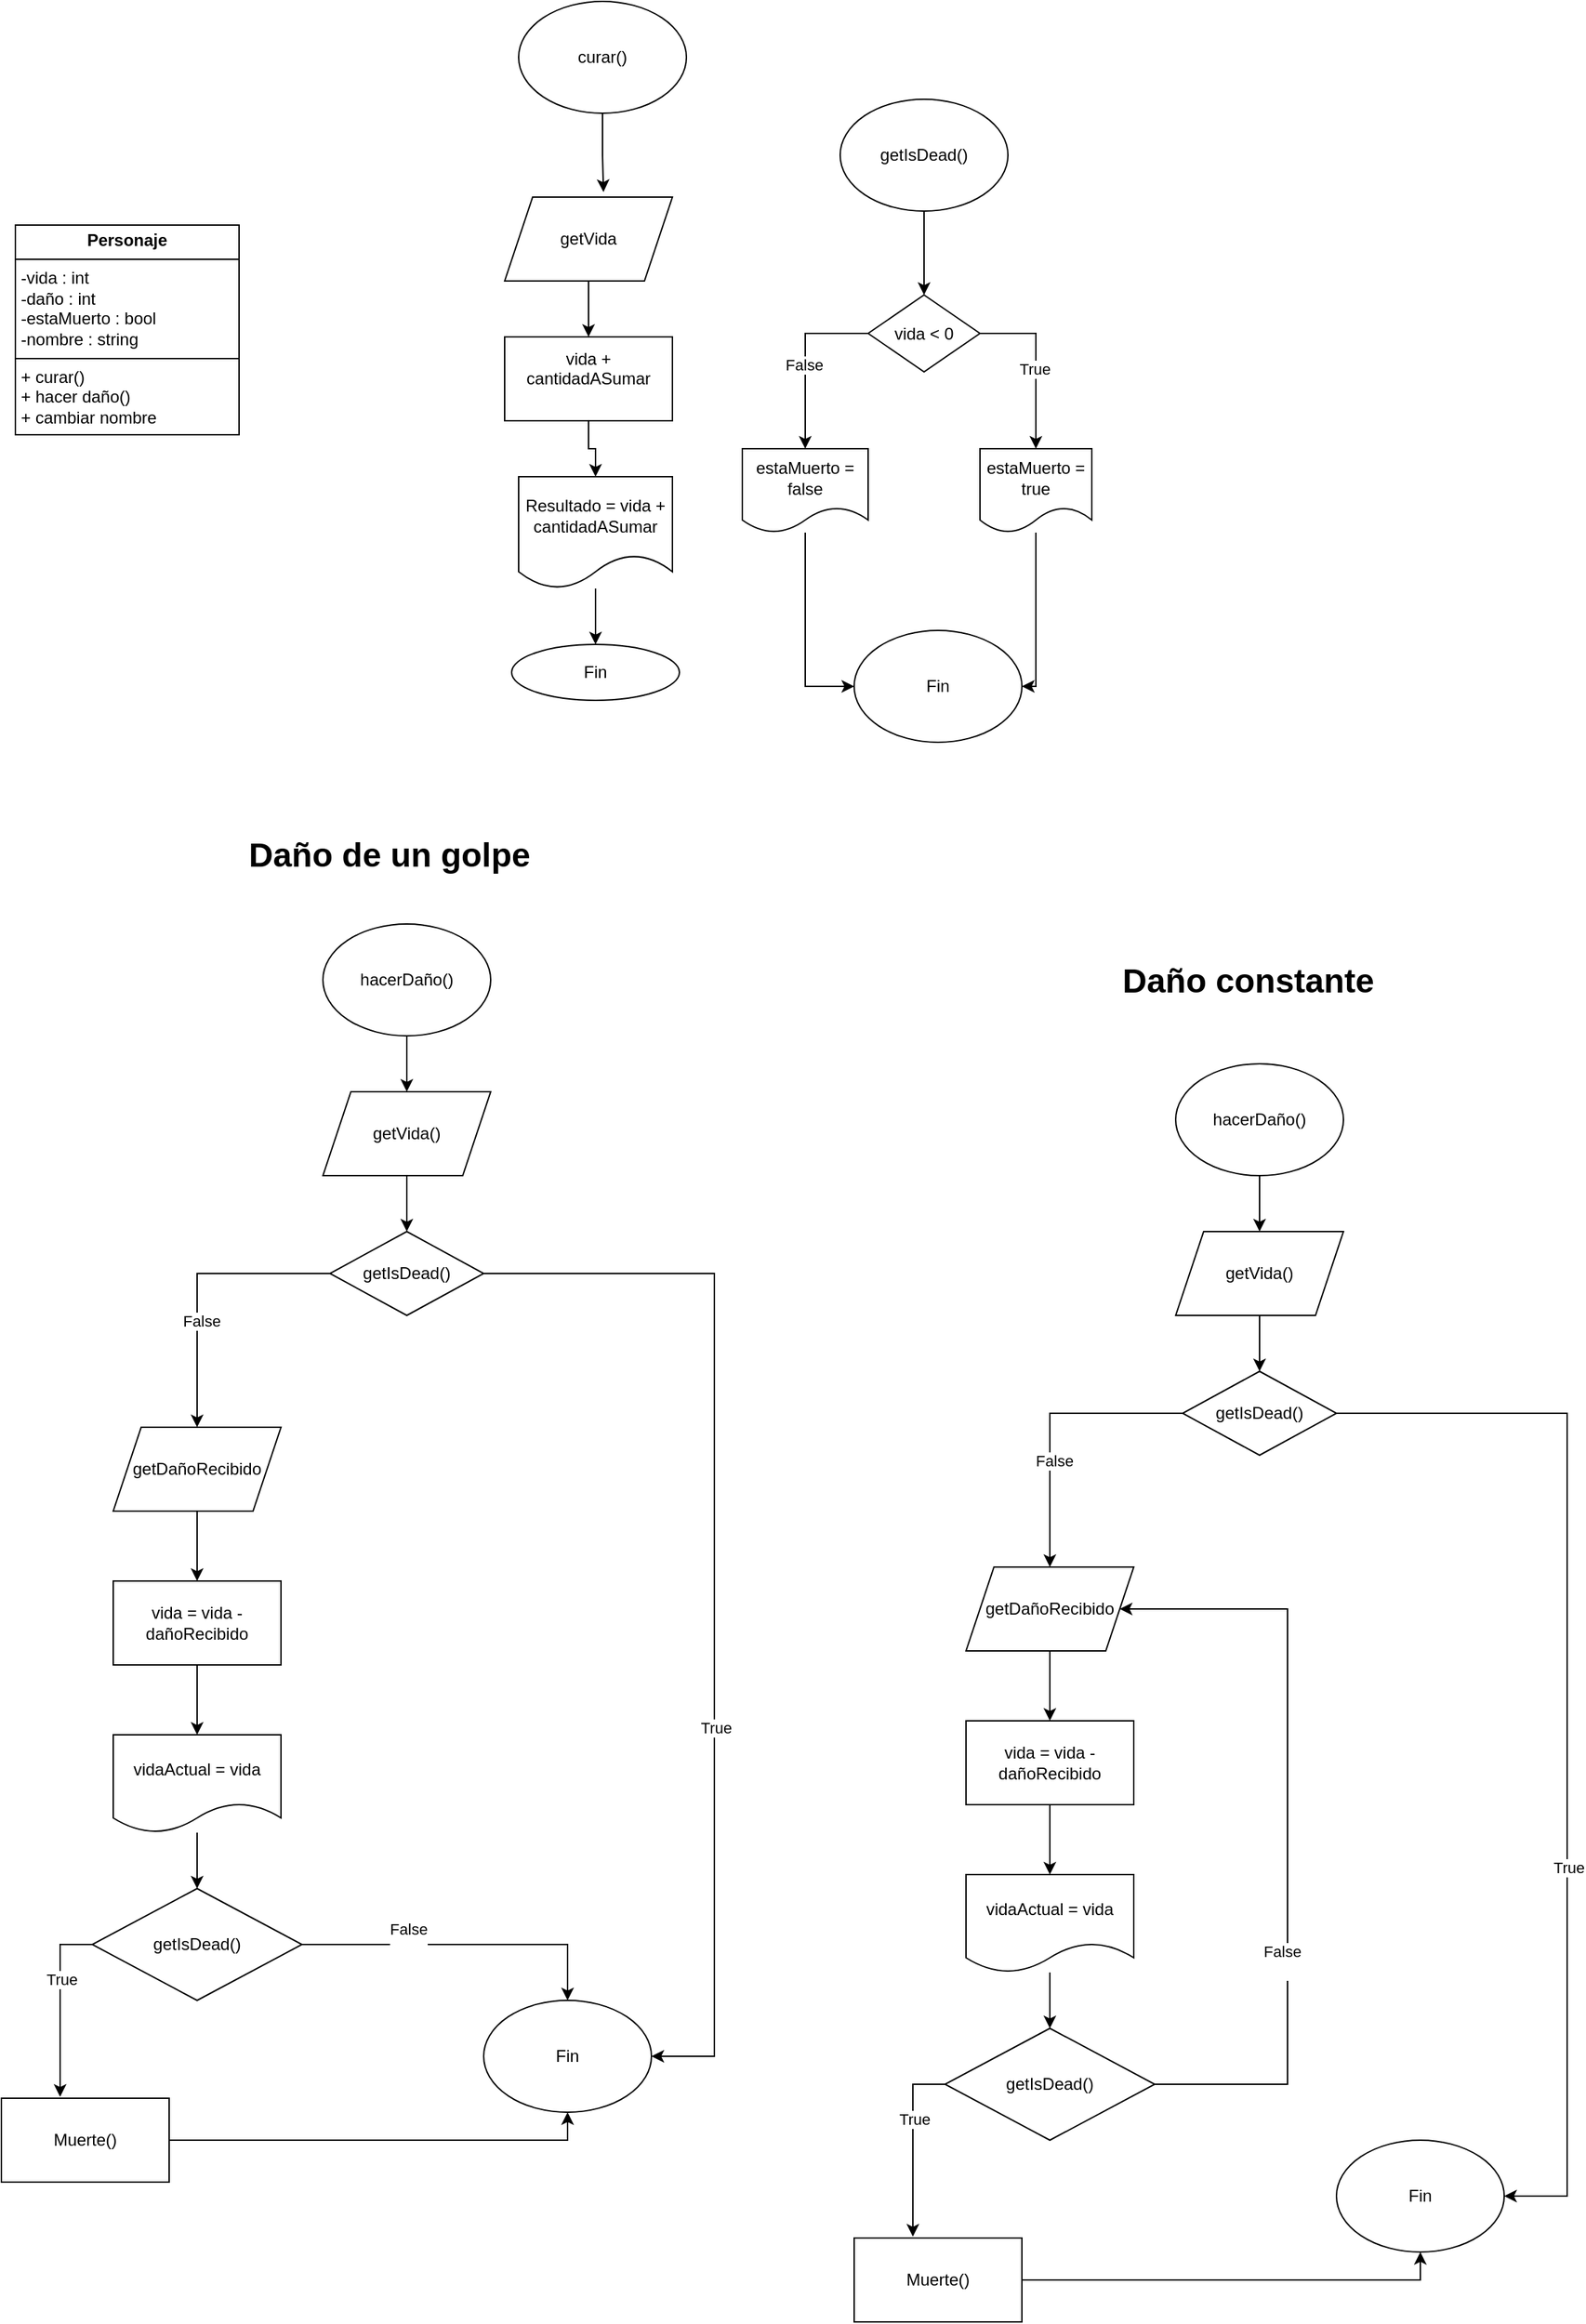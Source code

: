 <mxfile version="24.3.0" type="device">
  <diagram name="Página-1" id="4oZVq3s-SqyUW9YwgcVH">
    <mxGraphModel dx="1393" dy="758" grid="1" gridSize="10" guides="1" tooltips="1" connect="1" arrows="1" fold="1" page="1" pageScale="1" pageWidth="827" pageHeight="1169" math="0" shadow="0">
      <root>
        <mxCell id="0" />
        <mxCell id="1" parent="0" />
        <mxCell id="hCytQc41rhXUvgAOdrMq-3" value="&lt;p style=&quot;margin:0px;margin-top:4px;text-align:center;&quot;&gt;&lt;b&gt;Personaje&lt;/b&gt;&lt;/p&gt;&lt;hr size=&quot;1&quot; style=&quot;border-style:solid;&quot;&gt;&lt;p style=&quot;margin:0px;margin-left:4px;&quot;&gt;-vida : int&lt;/p&gt;&lt;p style=&quot;margin:0px;margin-left:4px;&quot;&gt;-daño : int&lt;/p&gt;&lt;p style=&quot;margin:0px;margin-left:4px;&quot;&gt;-estaMuerto : bool&lt;/p&gt;&lt;p style=&quot;margin:0px;margin-left:4px;&quot;&gt;-nombre : string&lt;/p&gt;&lt;hr size=&quot;1&quot; style=&quot;border-style:solid;&quot;&gt;&lt;p style=&quot;margin:0px;margin-left:4px;&quot;&gt;+ curar()&lt;/p&gt;&lt;p style=&quot;margin:0px;margin-left:4px;&quot;&gt;+ hacer daño()&lt;/p&gt;&lt;p style=&quot;margin:0px;margin-left:4px;&quot;&gt;+ cambiar nombre&lt;/p&gt;" style="verticalAlign=top;align=left;overflow=fill;html=1;whiteSpace=wrap;" parent="1" vertex="1">
          <mxGeometry x="30" y="170" width="160" height="150" as="geometry" />
        </mxCell>
        <mxCell id="hCytQc41rhXUvgAOdrMq-4" value="" style="ellipse;whiteSpace=wrap;html=1;" parent="1" vertex="1">
          <mxGeometry x="390" y="10" width="120" height="80" as="geometry" />
        </mxCell>
        <mxCell id="hCytQc41rhXUvgAOdrMq-5" value="curar()" style="text;html=1;align=center;verticalAlign=middle;whiteSpace=wrap;rounded=0;" parent="1" vertex="1">
          <mxGeometry x="420" y="35" width="60" height="30" as="geometry" />
        </mxCell>
        <mxCell id="hCytQc41rhXUvgAOdrMq-8" value="" style="shape=parallelogram;perimeter=parallelogramPerimeter;whiteSpace=wrap;html=1;fixedSize=1;" parent="1" vertex="1">
          <mxGeometry x="380" y="150" width="120" height="60" as="geometry" />
        </mxCell>
        <mxCell id="hCytQc41rhXUvgAOdrMq-9" style="edgeStyle=orthogonalEdgeStyle;rounded=0;orthogonalLoop=1;jettySize=auto;html=1;entryX=0.589;entryY=-0.061;entryDx=0;entryDy=0;entryPerimeter=0;" parent="1" source="hCytQc41rhXUvgAOdrMq-4" target="hCytQc41rhXUvgAOdrMq-8" edge="1">
          <mxGeometry relative="1" as="geometry" />
        </mxCell>
        <mxCell id="hCytQc41rhXUvgAOdrMq-10" value="getVida" style="text;html=1;align=center;verticalAlign=middle;whiteSpace=wrap;rounded=0;" parent="1" vertex="1">
          <mxGeometry x="410" y="165" width="60" height="30" as="geometry" />
        </mxCell>
        <mxCell id="hCytQc41rhXUvgAOdrMq-13" value="" style="rounded=0;whiteSpace=wrap;html=1;" parent="1" vertex="1">
          <mxGeometry x="380" y="250" width="120" height="60" as="geometry" />
        </mxCell>
        <mxCell id="hCytQc41rhXUvgAOdrMq-14" style="edgeStyle=orthogonalEdgeStyle;rounded=0;orthogonalLoop=1;jettySize=auto;html=1;entryX=0.5;entryY=0;entryDx=0;entryDy=0;" parent="1" source="hCytQc41rhXUvgAOdrMq-8" target="hCytQc41rhXUvgAOdrMq-13" edge="1">
          <mxGeometry relative="1" as="geometry" />
        </mxCell>
        <mxCell id="hCytQc41rhXUvgAOdrMq-15" value="vida + cantidadASumar&lt;div&gt;&lt;br&gt;&lt;/div&gt;" style="text;html=1;align=center;verticalAlign=middle;whiteSpace=wrap;rounded=0;" parent="1" vertex="1">
          <mxGeometry x="410" y="265" width="60" height="30" as="geometry" />
        </mxCell>
        <mxCell id="hCytQc41rhXUvgAOdrMq-20" style="edgeStyle=orthogonalEdgeStyle;rounded=0;orthogonalLoop=1;jettySize=auto;html=1;entryX=0.5;entryY=0;entryDx=0;entryDy=0;" parent="1" source="hCytQc41rhXUvgAOdrMq-16" target="hCytQc41rhXUvgAOdrMq-18" edge="1">
          <mxGeometry relative="1" as="geometry" />
        </mxCell>
        <mxCell id="hCytQc41rhXUvgAOdrMq-16" value="Resultado = vida + cantidadASumar" style="shape=document;whiteSpace=wrap;html=1;boundedLbl=1;" parent="1" vertex="1">
          <mxGeometry x="390" y="350" width="110" height="80" as="geometry" />
        </mxCell>
        <mxCell id="hCytQc41rhXUvgAOdrMq-17" style="edgeStyle=orthogonalEdgeStyle;rounded=0;orthogonalLoop=1;jettySize=auto;html=1;entryX=0.5;entryY=0;entryDx=0;entryDy=0;exitX=0.5;exitY=1;exitDx=0;exitDy=0;" parent="1" source="hCytQc41rhXUvgAOdrMq-13" target="hCytQc41rhXUvgAOdrMq-16" edge="1">
          <mxGeometry relative="1" as="geometry" />
        </mxCell>
        <mxCell id="hCytQc41rhXUvgAOdrMq-18" value="Fin" style="ellipse;whiteSpace=wrap;html=1;" parent="1" vertex="1">
          <mxGeometry x="385" y="470" width="120" height="40" as="geometry" />
        </mxCell>
        <mxCell id="hCytQc41rhXUvgAOdrMq-28" style="edgeStyle=orthogonalEdgeStyle;rounded=0;orthogonalLoop=1;jettySize=auto;html=1;entryX=0.5;entryY=0;entryDx=0;entryDy=0;" parent="1" source="hCytQc41rhXUvgAOdrMq-22" target="hCytQc41rhXUvgAOdrMq-23" edge="1">
          <mxGeometry relative="1" as="geometry">
            <Array as="points">
              <mxPoint x="595" y="247" />
            </Array>
          </mxGeometry>
        </mxCell>
        <mxCell id="hCytQc41rhXUvgAOdrMq-44" value="False" style="edgeLabel;html=1;align=center;verticalAlign=middle;resizable=0;points=[];" parent="hCytQc41rhXUvgAOdrMq-28" connectable="0" vertex="1">
          <mxGeometry x="0.05" y="-1" relative="1" as="geometry">
            <mxPoint as="offset" />
          </mxGeometry>
        </mxCell>
        <mxCell id="hCytQc41rhXUvgAOdrMq-29" style="edgeStyle=orthogonalEdgeStyle;rounded=0;orthogonalLoop=1;jettySize=auto;html=1;entryX=0.5;entryY=0;entryDx=0;entryDy=0;" parent="1" source="hCytQc41rhXUvgAOdrMq-22" target="hCytQc41rhXUvgAOdrMq-27" edge="1">
          <mxGeometry relative="1" as="geometry">
            <Array as="points">
              <mxPoint x="760" y="247" />
            </Array>
          </mxGeometry>
        </mxCell>
        <mxCell id="hCytQc41rhXUvgAOdrMq-43" value="True" style="edgeLabel;html=1;align=center;verticalAlign=middle;resizable=0;points=[];" parent="hCytQc41rhXUvgAOdrMq-29" connectable="0" vertex="1">
          <mxGeometry x="0.068" y="-1" relative="1" as="geometry">
            <mxPoint as="offset" />
          </mxGeometry>
        </mxCell>
        <mxCell id="hCytQc41rhXUvgAOdrMq-22" value="vida &amp;lt; 0" style="rhombus;whiteSpace=wrap;html=1;" parent="1" vertex="1">
          <mxGeometry x="640" y="220" width="80" height="55" as="geometry" />
        </mxCell>
        <mxCell id="hCytQc41rhXUvgAOdrMq-31" style="edgeStyle=orthogonalEdgeStyle;rounded=0;orthogonalLoop=1;jettySize=auto;html=1;entryX=0;entryY=0.5;entryDx=0;entryDy=0;" parent="1" source="hCytQc41rhXUvgAOdrMq-23" target="hCytQc41rhXUvgAOdrMq-30" edge="1">
          <mxGeometry relative="1" as="geometry" />
        </mxCell>
        <mxCell id="hCytQc41rhXUvgAOdrMq-23" value="estaMuerto = false" style="shape=document;whiteSpace=wrap;html=1;boundedLbl=1;" parent="1" vertex="1">
          <mxGeometry x="550" y="330" width="90" height="60" as="geometry" />
        </mxCell>
        <mxCell id="hCytQc41rhXUvgAOdrMq-32" style="edgeStyle=orthogonalEdgeStyle;rounded=0;orthogonalLoop=1;jettySize=auto;html=1;entryX=1;entryY=0.5;entryDx=0;entryDy=0;" parent="1" source="hCytQc41rhXUvgAOdrMq-27" target="hCytQc41rhXUvgAOdrMq-30" edge="1">
          <mxGeometry relative="1" as="geometry">
            <Array as="points">
              <mxPoint x="760" y="500" />
            </Array>
          </mxGeometry>
        </mxCell>
        <mxCell id="hCytQc41rhXUvgAOdrMq-27" value="estaMuerto = true" style="shape=document;whiteSpace=wrap;html=1;boundedLbl=1;" parent="1" vertex="1">
          <mxGeometry x="720" y="330" width="80" height="60" as="geometry" />
        </mxCell>
        <mxCell id="hCytQc41rhXUvgAOdrMq-30" value="Fin" style="ellipse;whiteSpace=wrap;html=1;" parent="1" vertex="1">
          <mxGeometry x="630" y="460" width="120" height="80" as="geometry" />
        </mxCell>
        <mxCell id="hCytQc41rhXUvgAOdrMq-34" style="edgeStyle=orthogonalEdgeStyle;rounded=0;orthogonalLoop=1;jettySize=auto;html=1;entryX=0.5;entryY=0;entryDx=0;entryDy=0;" parent="1" source="hCytQc41rhXUvgAOdrMq-33" target="hCytQc41rhXUvgAOdrMq-22" edge="1">
          <mxGeometry relative="1" as="geometry" />
        </mxCell>
        <mxCell id="hCytQc41rhXUvgAOdrMq-33" value="getIsDead()" style="ellipse;whiteSpace=wrap;html=1;" parent="1" vertex="1">
          <mxGeometry x="620" y="80" width="120" height="80" as="geometry" />
        </mxCell>
        <mxCell id="hCytQc41rhXUvgAOdrMq-37" style="edgeStyle=orthogonalEdgeStyle;rounded=0;orthogonalLoop=1;jettySize=auto;html=1;entryX=0.5;entryY=0;entryDx=0;entryDy=0;" parent="1" source="hCytQc41rhXUvgAOdrMq-35" target="hCytQc41rhXUvgAOdrMq-36" edge="1">
          <mxGeometry relative="1" as="geometry" />
        </mxCell>
        <mxCell id="hCytQc41rhXUvgAOdrMq-35" value="hacerDaño()" style="ellipse;whiteSpace=wrap;html=1;" parent="1" vertex="1">
          <mxGeometry x="250" y="670" width="120" height="80" as="geometry" />
        </mxCell>
        <mxCell id="hCytQc41rhXUvgAOdrMq-42" style="edgeStyle=orthogonalEdgeStyle;rounded=0;orthogonalLoop=1;jettySize=auto;html=1;entryX=0.5;entryY=0;entryDx=0;entryDy=0;" parent="1" source="hCytQc41rhXUvgAOdrMq-36" target="hCytQc41rhXUvgAOdrMq-38" edge="1">
          <mxGeometry relative="1" as="geometry" />
        </mxCell>
        <mxCell id="hCytQc41rhXUvgAOdrMq-36" value="getVida()" style="shape=parallelogram;perimeter=parallelogramPerimeter;whiteSpace=wrap;html=1;fixedSize=1;" parent="1" vertex="1">
          <mxGeometry x="250" y="790" width="120" height="60" as="geometry" />
        </mxCell>
        <mxCell id="hCytQc41rhXUvgAOdrMq-39" style="edgeStyle=orthogonalEdgeStyle;rounded=0;orthogonalLoop=1;jettySize=auto;html=1;entryX=0.5;entryY=0;entryDx=0;entryDy=0;" parent="1" source="hCytQc41rhXUvgAOdrMq-38" target="hCytQc41rhXUvgAOdrMq-48" edge="1">
          <mxGeometry relative="1" as="geometry">
            <mxPoint x="160" y="1030" as="targetPoint" />
          </mxGeometry>
        </mxCell>
        <mxCell id="hCytQc41rhXUvgAOdrMq-46" value="False" style="edgeLabel;html=1;align=center;verticalAlign=middle;resizable=0;points=[];" parent="hCytQc41rhXUvgAOdrMq-39" connectable="0" vertex="1">
          <mxGeometry x="0.256" y="3" relative="1" as="geometry">
            <mxPoint as="offset" />
          </mxGeometry>
        </mxCell>
        <mxCell id="hCytQc41rhXUvgAOdrMq-41" style="edgeStyle=orthogonalEdgeStyle;rounded=0;orthogonalLoop=1;jettySize=auto;html=1;entryX=1;entryY=0.5;entryDx=0;entryDy=0;exitX=1;exitY=0.5;exitDx=0;exitDy=0;" parent="1" source="hCytQc41rhXUvgAOdrMq-38" target="hCytQc41rhXUvgAOdrMq-53" edge="1">
          <mxGeometry relative="1" as="geometry">
            <mxPoint x="450" y="1030" as="targetPoint" />
            <Array as="points">
              <mxPoint x="530" y="920" />
              <mxPoint x="530" y="1480" />
            </Array>
          </mxGeometry>
        </mxCell>
        <mxCell id="hCytQc41rhXUvgAOdrMq-45" value="True" style="edgeLabel;html=1;align=center;verticalAlign=middle;resizable=0;points=[];" parent="hCytQc41rhXUvgAOdrMq-41" connectable="0" vertex="1">
          <mxGeometry x="0.271" y="1" relative="1" as="geometry">
            <mxPoint as="offset" />
          </mxGeometry>
        </mxCell>
        <mxCell id="hCytQc41rhXUvgAOdrMq-38" value="getIsDead()" style="rhombus;whiteSpace=wrap;html=1;" parent="1" vertex="1">
          <mxGeometry x="255" y="890" width="110" height="60" as="geometry" />
        </mxCell>
        <mxCell id="hCytQc41rhXUvgAOdrMq-50" style="edgeStyle=orthogonalEdgeStyle;rounded=0;orthogonalLoop=1;jettySize=auto;html=1;entryX=0.5;entryY=0;entryDx=0;entryDy=0;" parent="1" source="hCytQc41rhXUvgAOdrMq-48" target="hCytQc41rhXUvgAOdrMq-49" edge="1">
          <mxGeometry relative="1" as="geometry" />
        </mxCell>
        <mxCell id="hCytQc41rhXUvgAOdrMq-48" value="getDañoRecibido" style="shape=parallelogram;perimeter=parallelogramPerimeter;whiteSpace=wrap;html=1;fixedSize=1;" parent="1" vertex="1">
          <mxGeometry x="100" y="1030" width="120" height="60" as="geometry" />
        </mxCell>
        <mxCell id="hCytQc41rhXUvgAOdrMq-52" style="edgeStyle=orthogonalEdgeStyle;rounded=0;orthogonalLoop=1;jettySize=auto;html=1;entryX=0.5;entryY=0;entryDx=0;entryDy=0;" parent="1" source="hCytQc41rhXUvgAOdrMq-49" target="hCytQc41rhXUvgAOdrMq-51" edge="1">
          <mxGeometry relative="1" as="geometry" />
        </mxCell>
        <mxCell id="hCytQc41rhXUvgAOdrMq-49" value="vida = vida - dañoRecibido" style="rounded=0;whiteSpace=wrap;html=1;" parent="1" vertex="1">
          <mxGeometry x="100" y="1140" width="120" height="60" as="geometry" />
        </mxCell>
        <mxCell id="hCytQc41rhXUvgAOdrMq-73" style="edgeStyle=orthogonalEdgeStyle;rounded=0;orthogonalLoop=1;jettySize=auto;html=1;" parent="1" source="hCytQc41rhXUvgAOdrMq-51" target="hCytQc41rhXUvgAOdrMq-72" edge="1">
          <mxGeometry relative="1" as="geometry" />
        </mxCell>
        <mxCell id="hCytQc41rhXUvgAOdrMq-51" value="vidaActual = vida" style="shape=document;whiteSpace=wrap;html=1;boundedLbl=1;" parent="1" vertex="1">
          <mxGeometry x="100" y="1250" width="120" height="70" as="geometry" />
        </mxCell>
        <mxCell id="hCytQc41rhXUvgAOdrMq-53" value="Fin" style="ellipse;whiteSpace=wrap;html=1;" parent="1" vertex="1">
          <mxGeometry x="365" y="1440" width="120" height="80" as="geometry" />
        </mxCell>
        <mxCell id="hCytQc41rhXUvgAOdrMq-78" style="edgeStyle=orthogonalEdgeStyle;rounded=0;orthogonalLoop=1;jettySize=auto;html=1;entryX=0.5;entryY=0;entryDx=0;entryDy=0;" parent="1" source="hCytQc41rhXUvgAOdrMq-72" target="hCytQc41rhXUvgAOdrMq-53" edge="1">
          <mxGeometry relative="1" as="geometry" />
        </mxCell>
        <mxCell id="hCytQc41rhXUvgAOdrMq-79" value="False&lt;div&gt;&lt;br&gt;&lt;/div&gt;" style="edgeLabel;html=1;align=center;verticalAlign=middle;resizable=0;points=[];" parent="hCytQc41rhXUvgAOdrMq-78" connectable="0" vertex="1">
          <mxGeometry x="-0.339" y="4" relative="1" as="geometry">
            <mxPoint as="offset" />
          </mxGeometry>
        </mxCell>
        <mxCell id="hCytQc41rhXUvgAOdrMq-72" value="getIsDead()" style="rhombus;whiteSpace=wrap;html=1;" parent="1" vertex="1">
          <mxGeometry x="85" y="1360" width="150" height="80" as="geometry" />
        </mxCell>
        <mxCell id="hCytQc41rhXUvgAOdrMq-77" style="edgeStyle=orthogonalEdgeStyle;rounded=0;orthogonalLoop=1;jettySize=auto;html=1;entryX=0.5;entryY=1;entryDx=0;entryDy=0;" parent="1" source="hCytQc41rhXUvgAOdrMq-74" target="hCytQc41rhXUvgAOdrMq-53" edge="1">
          <mxGeometry relative="1" as="geometry" />
        </mxCell>
        <mxCell id="hCytQc41rhXUvgAOdrMq-74" value="Muerte()" style="rounded=0;whiteSpace=wrap;html=1;" parent="1" vertex="1">
          <mxGeometry x="20" y="1510" width="120" height="60" as="geometry" />
        </mxCell>
        <mxCell id="hCytQc41rhXUvgAOdrMq-75" style="edgeStyle=orthogonalEdgeStyle;rounded=0;orthogonalLoop=1;jettySize=auto;html=1;entryX=0.35;entryY=-0.017;entryDx=0;entryDy=0;entryPerimeter=0;" parent="1" source="hCytQc41rhXUvgAOdrMq-72" target="hCytQc41rhXUvgAOdrMq-74" edge="1">
          <mxGeometry relative="1" as="geometry">
            <Array as="points">
              <mxPoint x="62" y="1400" />
            </Array>
          </mxGeometry>
        </mxCell>
        <mxCell id="hCytQc41rhXUvgAOdrMq-76" value="True" style="edgeLabel;html=1;align=center;verticalAlign=middle;resizable=0;points=[];" parent="hCytQc41rhXUvgAOdrMq-75" connectable="0" vertex="1">
          <mxGeometry x="-0.279" y="1" relative="1" as="geometry">
            <mxPoint as="offset" />
          </mxGeometry>
        </mxCell>
        <mxCell id="hCytQc41rhXUvgAOdrMq-80" style="edgeStyle=orthogonalEdgeStyle;rounded=0;orthogonalLoop=1;jettySize=auto;html=1;entryX=0.5;entryY=0;entryDx=0;entryDy=0;" parent="1" source="hCytQc41rhXUvgAOdrMq-81" target="hCytQc41rhXUvgAOdrMq-83" edge="1">
          <mxGeometry relative="1" as="geometry" />
        </mxCell>
        <mxCell id="hCytQc41rhXUvgAOdrMq-81" value="hacerDaño()" style="ellipse;whiteSpace=wrap;html=1;" parent="1" vertex="1">
          <mxGeometry x="860" y="770" width="120" height="80" as="geometry" />
        </mxCell>
        <mxCell id="hCytQc41rhXUvgAOdrMq-82" style="edgeStyle=orthogonalEdgeStyle;rounded=0;orthogonalLoop=1;jettySize=auto;html=1;entryX=0.5;entryY=0;entryDx=0;entryDy=0;" parent="1" source="hCytQc41rhXUvgAOdrMq-83" target="hCytQc41rhXUvgAOdrMq-88" edge="1">
          <mxGeometry relative="1" as="geometry" />
        </mxCell>
        <mxCell id="hCytQc41rhXUvgAOdrMq-83" value="getVida()" style="shape=parallelogram;perimeter=parallelogramPerimeter;whiteSpace=wrap;html=1;fixedSize=1;" parent="1" vertex="1">
          <mxGeometry x="860" y="890" width="120" height="60" as="geometry" />
        </mxCell>
        <mxCell id="hCytQc41rhXUvgAOdrMq-84" style="edgeStyle=orthogonalEdgeStyle;rounded=0;orthogonalLoop=1;jettySize=auto;html=1;entryX=0.5;entryY=0;entryDx=0;entryDy=0;" parent="1" source="hCytQc41rhXUvgAOdrMq-88" target="hCytQc41rhXUvgAOdrMq-90" edge="1">
          <mxGeometry relative="1" as="geometry">
            <mxPoint x="770" y="1130" as="targetPoint" />
          </mxGeometry>
        </mxCell>
        <mxCell id="hCytQc41rhXUvgAOdrMq-85" value="False" style="edgeLabel;html=1;align=center;verticalAlign=middle;resizable=0;points=[];" parent="hCytQc41rhXUvgAOdrMq-84" connectable="0" vertex="1">
          <mxGeometry x="0.256" y="3" relative="1" as="geometry">
            <mxPoint as="offset" />
          </mxGeometry>
        </mxCell>
        <mxCell id="hCytQc41rhXUvgAOdrMq-86" style="edgeStyle=orthogonalEdgeStyle;rounded=0;orthogonalLoop=1;jettySize=auto;html=1;entryX=1;entryY=0.5;entryDx=0;entryDy=0;exitX=1;exitY=0.5;exitDx=0;exitDy=0;" parent="1" source="hCytQc41rhXUvgAOdrMq-88" target="hCytQc41rhXUvgAOdrMq-95" edge="1">
          <mxGeometry relative="1" as="geometry">
            <mxPoint x="1060" y="1130" as="targetPoint" />
            <Array as="points">
              <mxPoint x="1140" y="1020" />
              <mxPoint x="1140" y="1580" />
            </Array>
          </mxGeometry>
        </mxCell>
        <mxCell id="hCytQc41rhXUvgAOdrMq-87" value="True" style="edgeLabel;html=1;align=center;verticalAlign=middle;resizable=0;points=[];" parent="hCytQc41rhXUvgAOdrMq-86" connectable="0" vertex="1">
          <mxGeometry x="0.271" y="1" relative="1" as="geometry">
            <mxPoint as="offset" />
          </mxGeometry>
        </mxCell>
        <mxCell id="hCytQc41rhXUvgAOdrMq-88" value="getIsDead()" style="rhombus;whiteSpace=wrap;html=1;" parent="1" vertex="1">
          <mxGeometry x="865" y="990" width="110" height="60" as="geometry" />
        </mxCell>
        <mxCell id="hCytQc41rhXUvgAOdrMq-89" style="edgeStyle=orthogonalEdgeStyle;rounded=0;orthogonalLoop=1;jettySize=auto;html=1;entryX=0.5;entryY=0;entryDx=0;entryDy=0;" parent="1" source="hCytQc41rhXUvgAOdrMq-90" target="hCytQc41rhXUvgAOdrMq-92" edge="1">
          <mxGeometry relative="1" as="geometry" />
        </mxCell>
        <mxCell id="hCytQc41rhXUvgAOdrMq-90" value="getDañoRecibido" style="shape=parallelogram;perimeter=parallelogramPerimeter;whiteSpace=wrap;html=1;fixedSize=1;" parent="1" vertex="1">
          <mxGeometry x="710" y="1130" width="120" height="60" as="geometry" />
        </mxCell>
        <mxCell id="hCytQc41rhXUvgAOdrMq-91" style="edgeStyle=orthogonalEdgeStyle;rounded=0;orthogonalLoop=1;jettySize=auto;html=1;entryX=0.5;entryY=0;entryDx=0;entryDy=0;" parent="1" source="hCytQc41rhXUvgAOdrMq-92" target="hCytQc41rhXUvgAOdrMq-94" edge="1">
          <mxGeometry relative="1" as="geometry" />
        </mxCell>
        <mxCell id="hCytQc41rhXUvgAOdrMq-92" value="vida = vida - dañoRecibido" style="rounded=0;whiteSpace=wrap;html=1;" parent="1" vertex="1">
          <mxGeometry x="710" y="1240" width="120" height="60" as="geometry" />
        </mxCell>
        <mxCell id="hCytQc41rhXUvgAOdrMq-93" style="edgeStyle=orthogonalEdgeStyle;rounded=0;orthogonalLoop=1;jettySize=auto;html=1;" parent="1" source="hCytQc41rhXUvgAOdrMq-94" target="hCytQc41rhXUvgAOdrMq-98" edge="1">
          <mxGeometry relative="1" as="geometry" />
        </mxCell>
        <mxCell id="hCytQc41rhXUvgAOdrMq-94" value="vidaActual = vida" style="shape=document;whiteSpace=wrap;html=1;boundedLbl=1;" parent="1" vertex="1">
          <mxGeometry x="710" y="1350" width="120" height="70" as="geometry" />
        </mxCell>
        <mxCell id="hCytQc41rhXUvgAOdrMq-95" value="Fin" style="ellipse;whiteSpace=wrap;html=1;" parent="1" vertex="1">
          <mxGeometry x="975" y="1540" width="120" height="80" as="geometry" />
        </mxCell>
        <mxCell id="hCytQc41rhXUvgAOdrMq-96" style="edgeStyle=orthogonalEdgeStyle;rounded=0;orthogonalLoop=1;jettySize=auto;html=1;entryX=1;entryY=0.5;entryDx=0;entryDy=0;" parent="1" source="hCytQc41rhXUvgAOdrMq-98" target="hCytQc41rhXUvgAOdrMq-90" edge="1">
          <mxGeometry relative="1" as="geometry">
            <mxPoint x="940" y="1160" as="targetPoint" />
            <Array as="points">
              <mxPoint x="940" y="1500" />
              <mxPoint x="940" y="1160" />
            </Array>
          </mxGeometry>
        </mxCell>
        <mxCell id="hCytQc41rhXUvgAOdrMq-97" value="False&lt;div&gt;&lt;br&gt;&lt;/div&gt;" style="edgeLabel;html=1;align=center;verticalAlign=middle;resizable=0;points=[];" parent="hCytQc41rhXUvgAOdrMq-96" connectable="0" vertex="1">
          <mxGeometry x="-0.339" y="4" relative="1" as="geometry">
            <mxPoint as="offset" />
          </mxGeometry>
        </mxCell>
        <mxCell id="hCytQc41rhXUvgAOdrMq-98" value="getIsDead()" style="rhombus;whiteSpace=wrap;html=1;" parent="1" vertex="1">
          <mxGeometry x="695" y="1460" width="150" height="80" as="geometry" />
        </mxCell>
        <mxCell id="hCytQc41rhXUvgAOdrMq-99" style="edgeStyle=orthogonalEdgeStyle;rounded=0;orthogonalLoop=1;jettySize=auto;html=1;entryX=0.5;entryY=1;entryDx=0;entryDy=0;" parent="1" source="hCytQc41rhXUvgAOdrMq-100" target="hCytQc41rhXUvgAOdrMq-95" edge="1">
          <mxGeometry relative="1" as="geometry" />
        </mxCell>
        <mxCell id="hCytQc41rhXUvgAOdrMq-100" value="Muerte()" style="rounded=0;whiteSpace=wrap;html=1;" parent="1" vertex="1">
          <mxGeometry x="630" y="1610" width="120" height="60" as="geometry" />
        </mxCell>
        <mxCell id="hCytQc41rhXUvgAOdrMq-101" style="edgeStyle=orthogonalEdgeStyle;rounded=0;orthogonalLoop=1;jettySize=auto;html=1;entryX=0.35;entryY=-0.017;entryDx=0;entryDy=0;entryPerimeter=0;" parent="1" source="hCytQc41rhXUvgAOdrMq-98" target="hCytQc41rhXUvgAOdrMq-100" edge="1">
          <mxGeometry relative="1" as="geometry">
            <Array as="points">
              <mxPoint x="672" y="1500" />
            </Array>
          </mxGeometry>
        </mxCell>
        <mxCell id="hCytQc41rhXUvgAOdrMq-102" value="True" style="edgeLabel;html=1;align=center;verticalAlign=middle;resizable=0;points=[];" parent="hCytQc41rhXUvgAOdrMq-101" connectable="0" vertex="1">
          <mxGeometry x="-0.279" y="1" relative="1" as="geometry">
            <mxPoint as="offset" />
          </mxGeometry>
        </mxCell>
        <mxCell id="hCytQc41rhXUvgAOdrMq-105" value="&lt;h1 style=&quot;margin-top: 0px;&quot;&gt;Daño de un golpe&lt;/h1&gt;&lt;div&gt;&lt;br&gt;&lt;/div&gt;" style="text;html=1;whiteSpace=wrap;overflow=hidden;rounded=0;" parent="1" vertex="1">
          <mxGeometry x="195" y="600" width="215" height="50" as="geometry" />
        </mxCell>
        <mxCell id="hCytQc41rhXUvgAOdrMq-106" value="&lt;h1 style=&quot;margin-top: 0px;&quot;&gt;&lt;span style=&quot;background-color: initial;&quot;&gt;Daño constante&lt;/span&gt;&lt;br&gt;&lt;/h1&gt;" style="text;html=1;whiteSpace=wrap;overflow=hidden;rounded=0;" parent="1" vertex="1">
          <mxGeometry x="820" y="690" width="190" height="40" as="geometry" />
        </mxCell>
      </root>
    </mxGraphModel>
  </diagram>
</mxfile>
